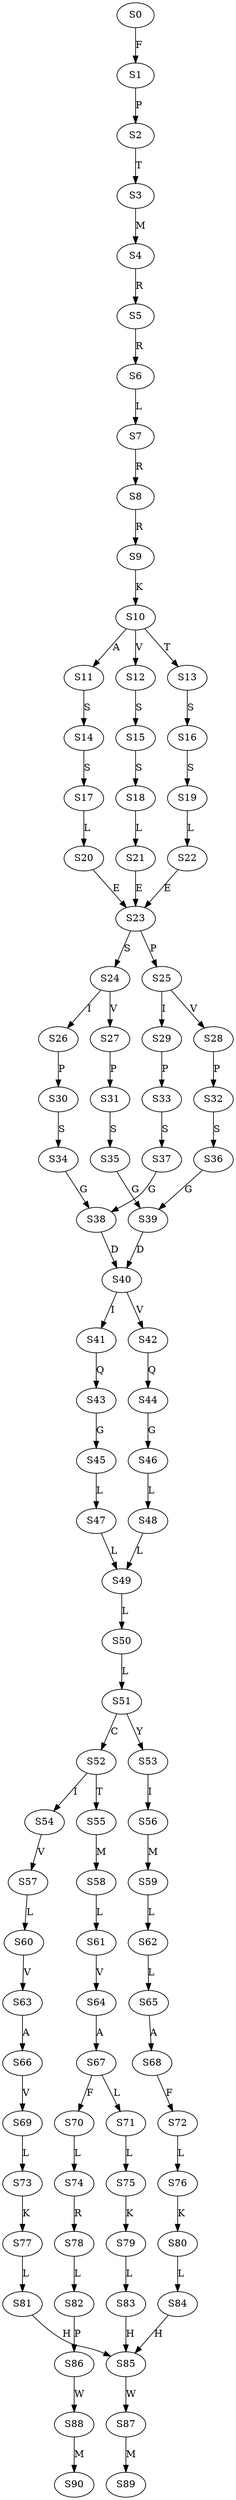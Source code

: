 strict digraph  {
	S0 -> S1 [ label = F ];
	S1 -> S2 [ label = P ];
	S2 -> S3 [ label = T ];
	S3 -> S4 [ label = M ];
	S4 -> S5 [ label = R ];
	S5 -> S6 [ label = R ];
	S6 -> S7 [ label = L ];
	S7 -> S8 [ label = R ];
	S8 -> S9 [ label = R ];
	S9 -> S10 [ label = K ];
	S10 -> S11 [ label = A ];
	S10 -> S12 [ label = V ];
	S10 -> S13 [ label = T ];
	S11 -> S14 [ label = S ];
	S12 -> S15 [ label = S ];
	S13 -> S16 [ label = S ];
	S14 -> S17 [ label = S ];
	S15 -> S18 [ label = S ];
	S16 -> S19 [ label = S ];
	S17 -> S20 [ label = L ];
	S18 -> S21 [ label = L ];
	S19 -> S22 [ label = L ];
	S20 -> S23 [ label = E ];
	S21 -> S23 [ label = E ];
	S22 -> S23 [ label = E ];
	S23 -> S24 [ label = S ];
	S23 -> S25 [ label = P ];
	S24 -> S26 [ label = I ];
	S24 -> S27 [ label = V ];
	S25 -> S28 [ label = V ];
	S25 -> S29 [ label = I ];
	S26 -> S30 [ label = P ];
	S27 -> S31 [ label = P ];
	S28 -> S32 [ label = P ];
	S29 -> S33 [ label = P ];
	S30 -> S34 [ label = S ];
	S31 -> S35 [ label = S ];
	S32 -> S36 [ label = S ];
	S33 -> S37 [ label = S ];
	S34 -> S38 [ label = G ];
	S35 -> S39 [ label = G ];
	S36 -> S39 [ label = G ];
	S37 -> S38 [ label = G ];
	S38 -> S40 [ label = D ];
	S39 -> S40 [ label = D ];
	S40 -> S41 [ label = I ];
	S40 -> S42 [ label = V ];
	S41 -> S43 [ label = Q ];
	S42 -> S44 [ label = Q ];
	S43 -> S45 [ label = G ];
	S44 -> S46 [ label = G ];
	S45 -> S47 [ label = L ];
	S46 -> S48 [ label = L ];
	S47 -> S49 [ label = L ];
	S48 -> S49 [ label = L ];
	S49 -> S50 [ label = L ];
	S50 -> S51 [ label = L ];
	S51 -> S52 [ label = C ];
	S51 -> S53 [ label = Y ];
	S52 -> S54 [ label = I ];
	S52 -> S55 [ label = T ];
	S53 -> S56 [ label = I ];
	S54 -> S57 [ label = V ];
	S55 -> S58 [ label = M ];
	S56 -> S59 [ label = M ];
	S57 -> S60 [ label = L ];
	S58 -> S61 [ label = L ];
	S59 -> S62 [ label = L ];
	S60 -> S63 [ label = V ];
	S61 -> S64 [ label = V ];
	S62 -> S65 [ label = L ];
	S63 -> S66 [ label = A ];
	S64 -> S67 [ label = A ];
	S65 -> S68 [ label = A ];
	S66 -> S69 [ label = V ];
	S67 -> S70 [ label = F ];
	S67 -> S71 [ label = L ];
	S68 -> S72 [ label = F ];
	S69 -> S73 [ label = L ];
	S70 -> S74 [ label = L ];
	S71 -> S75 [ label = L ];
	S72 -> S76 [ label = L ];
	S73 -> S77 [ label = K ];
	S74 -> S78 [ label = R ];
	S75 -> S79 [ label = K ];
	S76 -> S80 [ label = K ];
	S77 -> S81 [ label = L ];
	S78 -> S82 [ label = L ];
	S79 -> S83 [ label = L ];
	S80 -> S84 [ label = L ];
	S81 -> S85 [ label = H ];
	S82 -> S86 [ label = P ];
	S83 -> S85 [ label = H ];
	S84 -> S85 [ label = H ];
	S85 -> S87 [ label = W ];
	S86 -> S88 [ label = W ];
	S87 -> S89 [ label = M ];
	S88 -> S90 [ label = M ];
}
